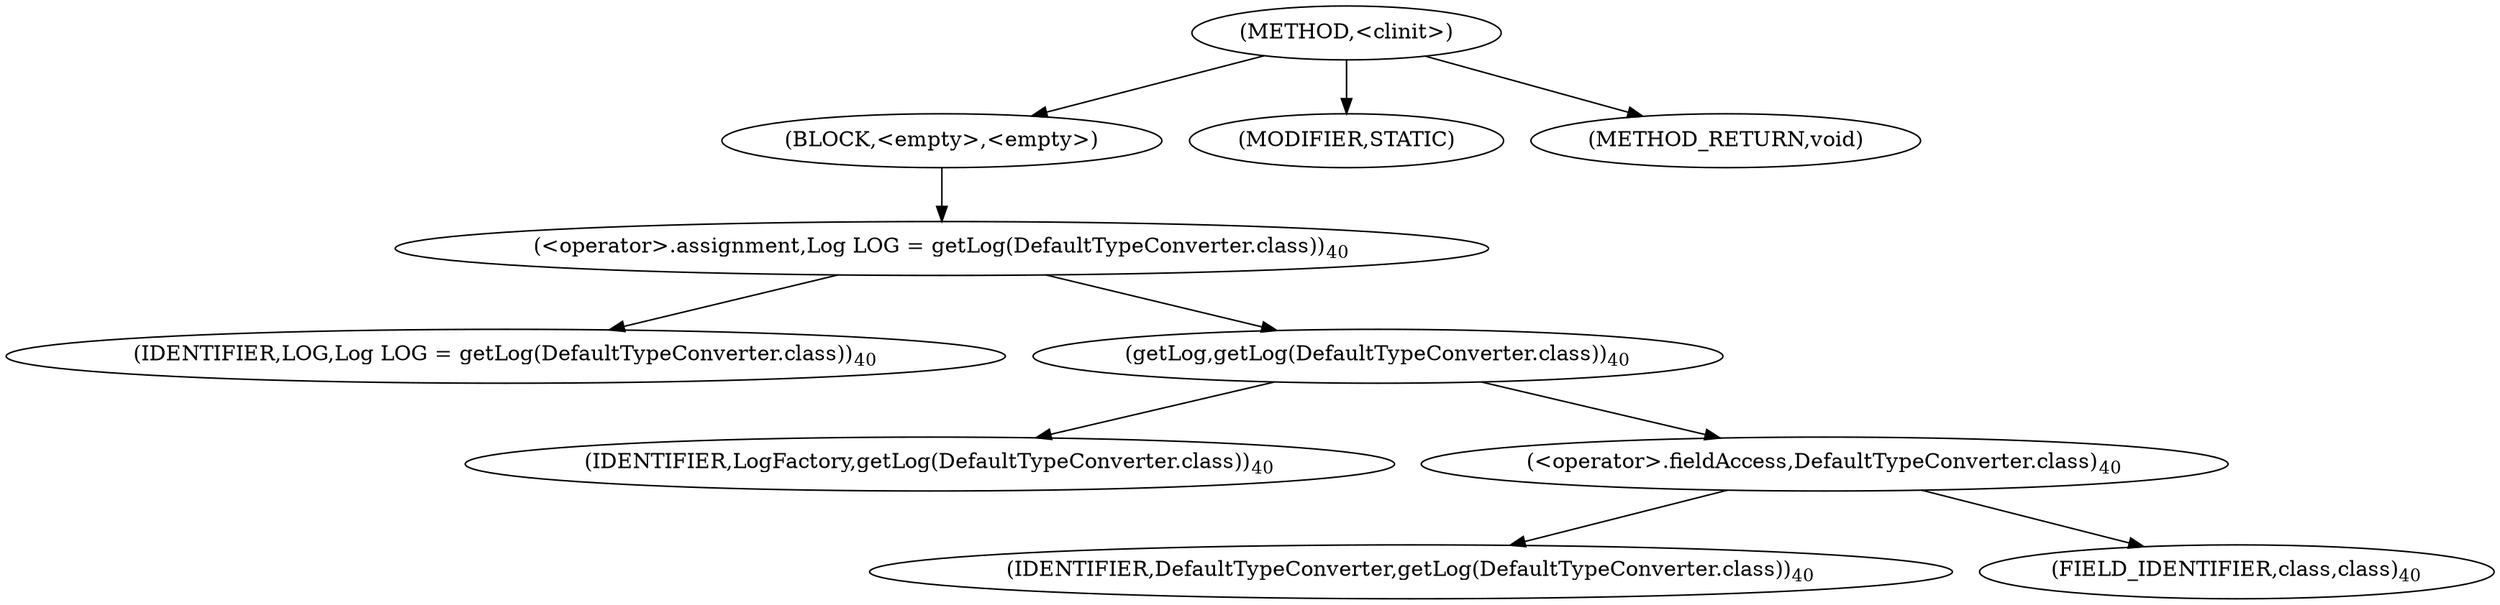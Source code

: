 digraph "&lt;clinit&gt;" {  
"894" [label = <(METHOD,&lt;clinit&gt;)> ]
"895" [label = <(BLOCK,&lt;empty&gt;,&lt;empty&gt;)> ]
"896" [label = <(&lt;operator&gt;.assignment,Log LOG = getLog(DefaultTypeConverter.class))<SUB>40</SUB>> ]
"897" [label = <(IDENTIFIER,LOG,Log LOG = getLog(DefaultTypeConverter.class))<SUB>40</SUB>> ]
"898" [label = <(getLog,getLog(DefaultTypeConverter.class))<SUB>40</SUB>> ]
"899" [label = <(IDENTIFIER,LogFactory,getLog(DefaultTypeConverter.class))<SUB>40</SUB>> ]
"900" [label = <(&lt;operator&gt;.fieldAccess,DefaultTypeConverter.class)<SUB>40</SUB>> ]
"901" [label = <(IDENTIFIER,DefaultTypeConverter,getLog(DefaultTypeConverter.class))<SUB>40</SUB>> ]
"902" [label = <(FIELD_IDENTIFIER,class,class)<SUB>40</SUB>> ]
"903" [label = <(MODIFIER,STATIC)> ]
"904" [label = <(METHOD_RETURN,void)> ]
  "894" -> "895" 
  "894" -> "903" 
  "894" -> "904" 
  "895" -> "896" 
  "896" -> "897" 
  "896" -> "898" 
  "898" -> "899" 
  "898" -> "900" 
  "900" -> "901" 
  "900" -> "902" 
}
